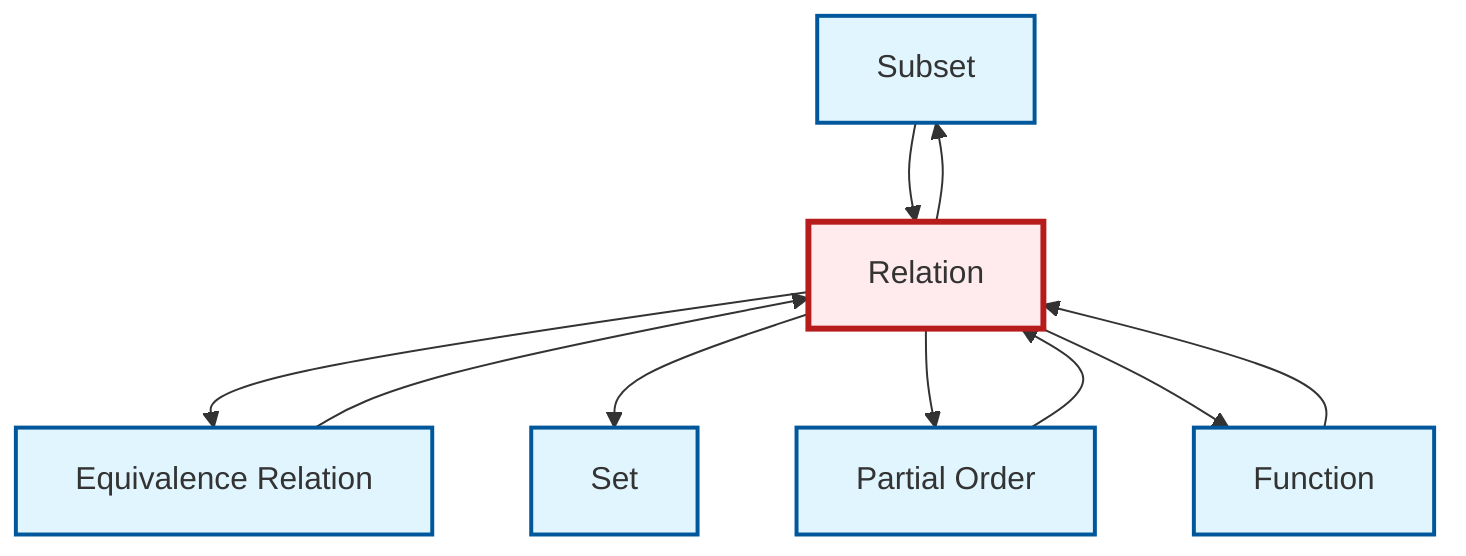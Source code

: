 graph TD
    classDef definition fill:#e1f5fe,stroke:#01579b,stroke-width:2px
    classDef theorem fill:#f3e5f5,stroke:#4a148c,stroke-width:2px
    classDef axiom fill:#fff3e0,stroke:#e65100,stroke-width:2px
    classDef example fill:#e8f5e9,stroke:#1b5e20,stroke-width:2px
    classDef current fill:#ffebee,stroke:#b71c1c,stroke-width:3px
    def-subset["Subset"]:::definition
    def-set["Set"]:::definition
    def-partial-order["Partial Order"]:::definition
    def-equivalence-relation["Equivalence Relation"]:::definition
    def-function["Function"]:::definition
    def-relation["Relation"]:::definition
    def-relation --> def-subset
    def-relation --> def-equivalence-relation
    def-subset --> def-relation
    def-partial-order --> def-relation
    def-equivalence-relation --> def-relation
    def-relation --> def-set
    def-relation --> def-partial-order
    def-function --> def-relation
    def-relation --> def-function
    class def-relation current